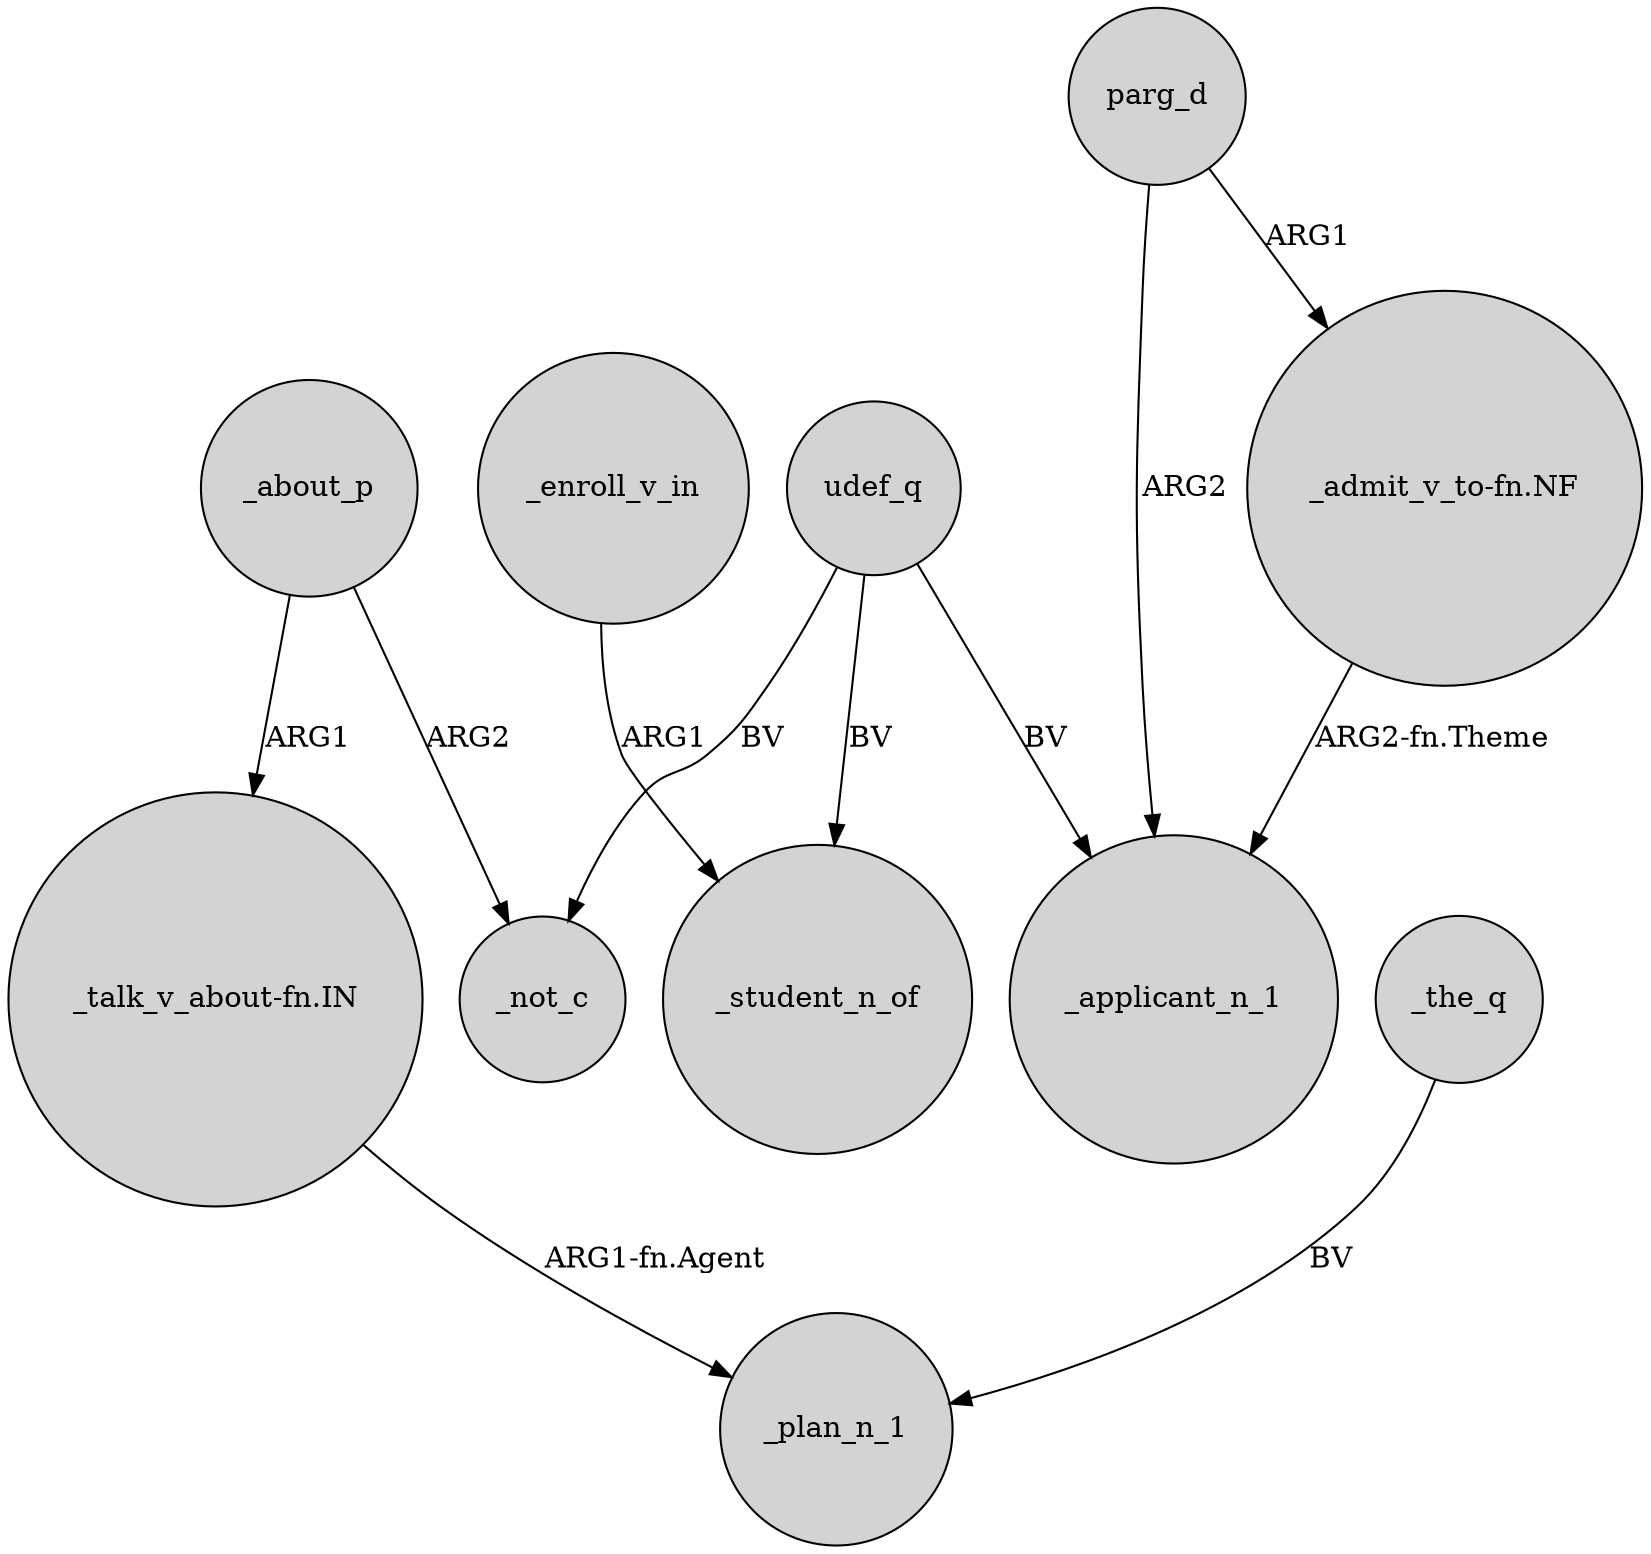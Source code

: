 digraph {
	node [shape=circle style=filled]
	_about_p -> _not_c [label=ARG2]
	"_admit_v_to-fn.NF" -> _applicant_n_1 [label="ARG2-fn.Theme"]
	udef_q -> _applicant_n_1 [label=BV]
	_about_p -> "_talk_v_about-fn.IN" [label=ARG1]
	_enroll_v_in -> _student_n_of [label=ARG1]
	udef_q -> _not_c [label=BV]
	"_talk_v_about-fn.IN" -> _plan_n_1 [label="ARG1-fn.Agent"]
	parg_d -> _applicant_n_1 [label=ARG2]
	parg_d -> "_admit_v_to-fn.NF" [label=ARG1]
	_the_q -> _plan_n_1 [label=BV]
	udef_q -> _student_n_of [label=BV]
}
